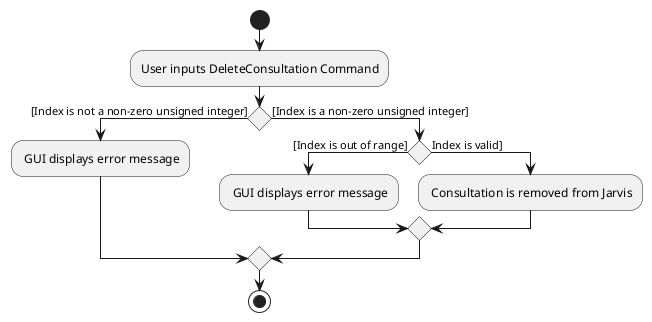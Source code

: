 @startuml
start
:User inputs DeleteConsultation Command;

if () then ([Index is not a non-zero unsigned integer])
    : GUI displays error message;
else ([Index is a non-zero unsigned integer])
    if () then ([Index is out of range])
        : GUI displays error message;
    else (Index is valid])
        : Consultation is removed from Jarvis;
    endif
endif
stop
@enduml
